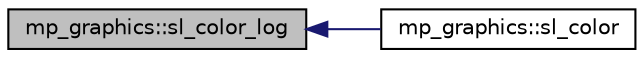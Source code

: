 digraph "mp_graphics::sl_color_log"
{
  edge [fontname="Helvetica",fontsize="10",labelfontname="Helvetica",labelfontsize="10"];
  node [fontname="Helvetica",fontsize="10",shape=record];
  rankdir="LR";
  Node7071 [label="mp_graphics::sl_color_log",height=0.2,width=0.4,color="black", fillcolor="grey75", style="filled", fontcolor="black"];
  Node7071 -> Node7072 [dir="back",color="midnightblue",fontsize="10",style="solid",fontname="Helvetica"];
  Node7072 [label="mp_graphics::sl_color",height=0.2,width=0.4,color="black", fillcolor="white", style="filled",URL="$da/d2c/classmp__graphics.html#a14b912aa5d6abb8768b4f1ed84bda196"];
}
